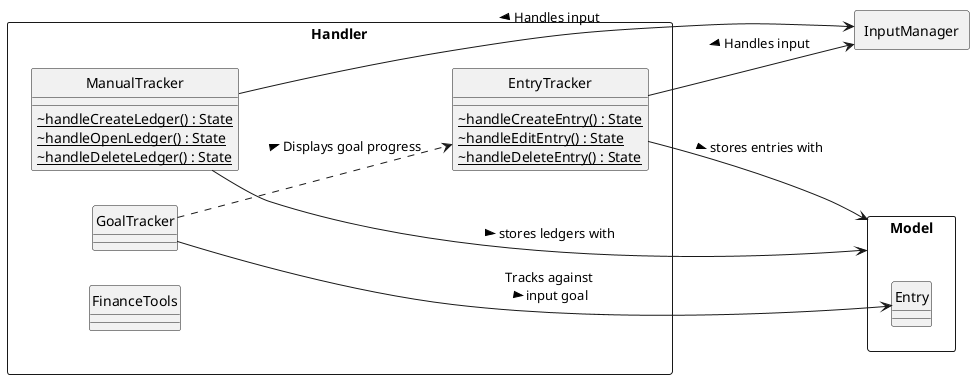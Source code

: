 @startuml
hide circle
skinparam classAttributeIconSize 0
skinparam BoxPadding 50
skinparam shadowing false
left to right direction


skinparam package<<Layout>> {
  borderColor Transparent
  backgroundColor Transparent
  fontColor Transparent
  stereotypeFontColor Transparent
}




rectangle Model {
    class Entry {
    }
}

rectangle InputManager {
}



rectangle Handler {
    class ManualTracker {
        ~ {static} handleCreateLedger() : State
        ~ {static} handleOpenLedger() : State
        ~ {static} handleDeleteLedger() : State
    }

    class EntryTracker {
        ~ {static} handleCreateEntry() : State
        ~ {static} handleEditEntry() : State
        ~ {static} handleDeleteEntry() : State
    }

    class GoalTracker {
    }

    class FinanceTools{
    }

    EntryTracker --> Model : stores entries with >
    ManualTracker --> Model : stores ledgers with >
}

ManualTracker --> InputManager : Handles input <
EntryTracker --> InputManager : Handles input <

GoalTracker --> Entry : Tracks against \n input goal >
GoalTracker ..> EntryTracker : Displays goal progress >


Handler -[hidden]- Model

@enduml